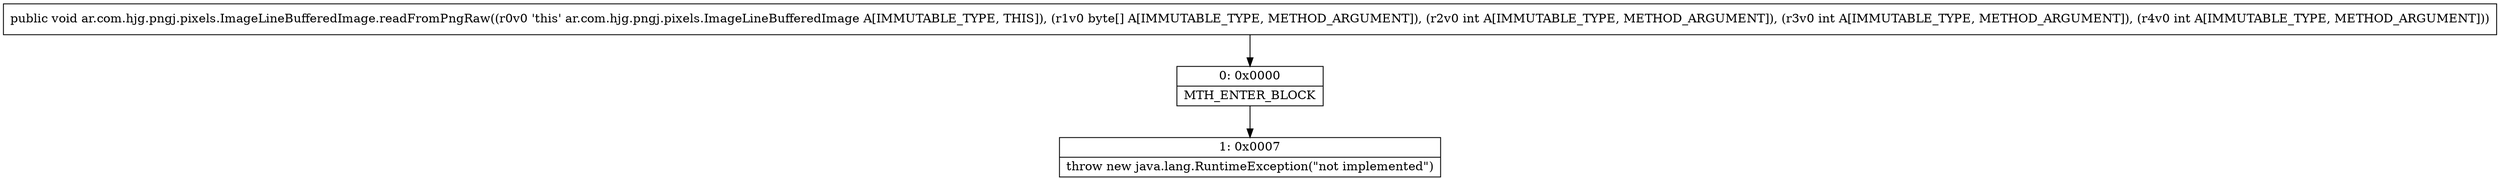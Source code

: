 digraph "CFG forar.com.hjg.pngj.pixels.ImageLineBufferedImage.readFromPngRaw([BIII)V" {
Node_0 [shape=record,label="{0\:\ 0x0000|MTH_ENTER_BLOCK\l}"];
Node_1 [shape=record,label="{1\:\ 0x0007|throw new java.lang.RuntimeException(\"not implemented\")\l}"];
MethodNode[shape=record,label="{public void ar.com.hjg.pngj.pixels.ImageLineBufferedImage.readFromPngRaw((r0v0 'this' ar.com.hjg.pngj.pixels.ImageLineBufferedImage A[IMMUTABLE_TYPE, THIS]), (r1v0 byte[] A[IMMUTABLE_TYPE, METHOD_ARGUMENT]), (r2v0 int A[IMMUTABLE_TYPE, METHOD_ARGUMENT]), (r3v0 int A[IMMUTABLE_TYPE, METHOD_ARGUMENT]), (r4v0 int A[IMMUTABLE_TYPE, METHOD_ARGUMENT])) }"];
MethodNode -> Node_0;
Node_0 -> Node_1;
}

